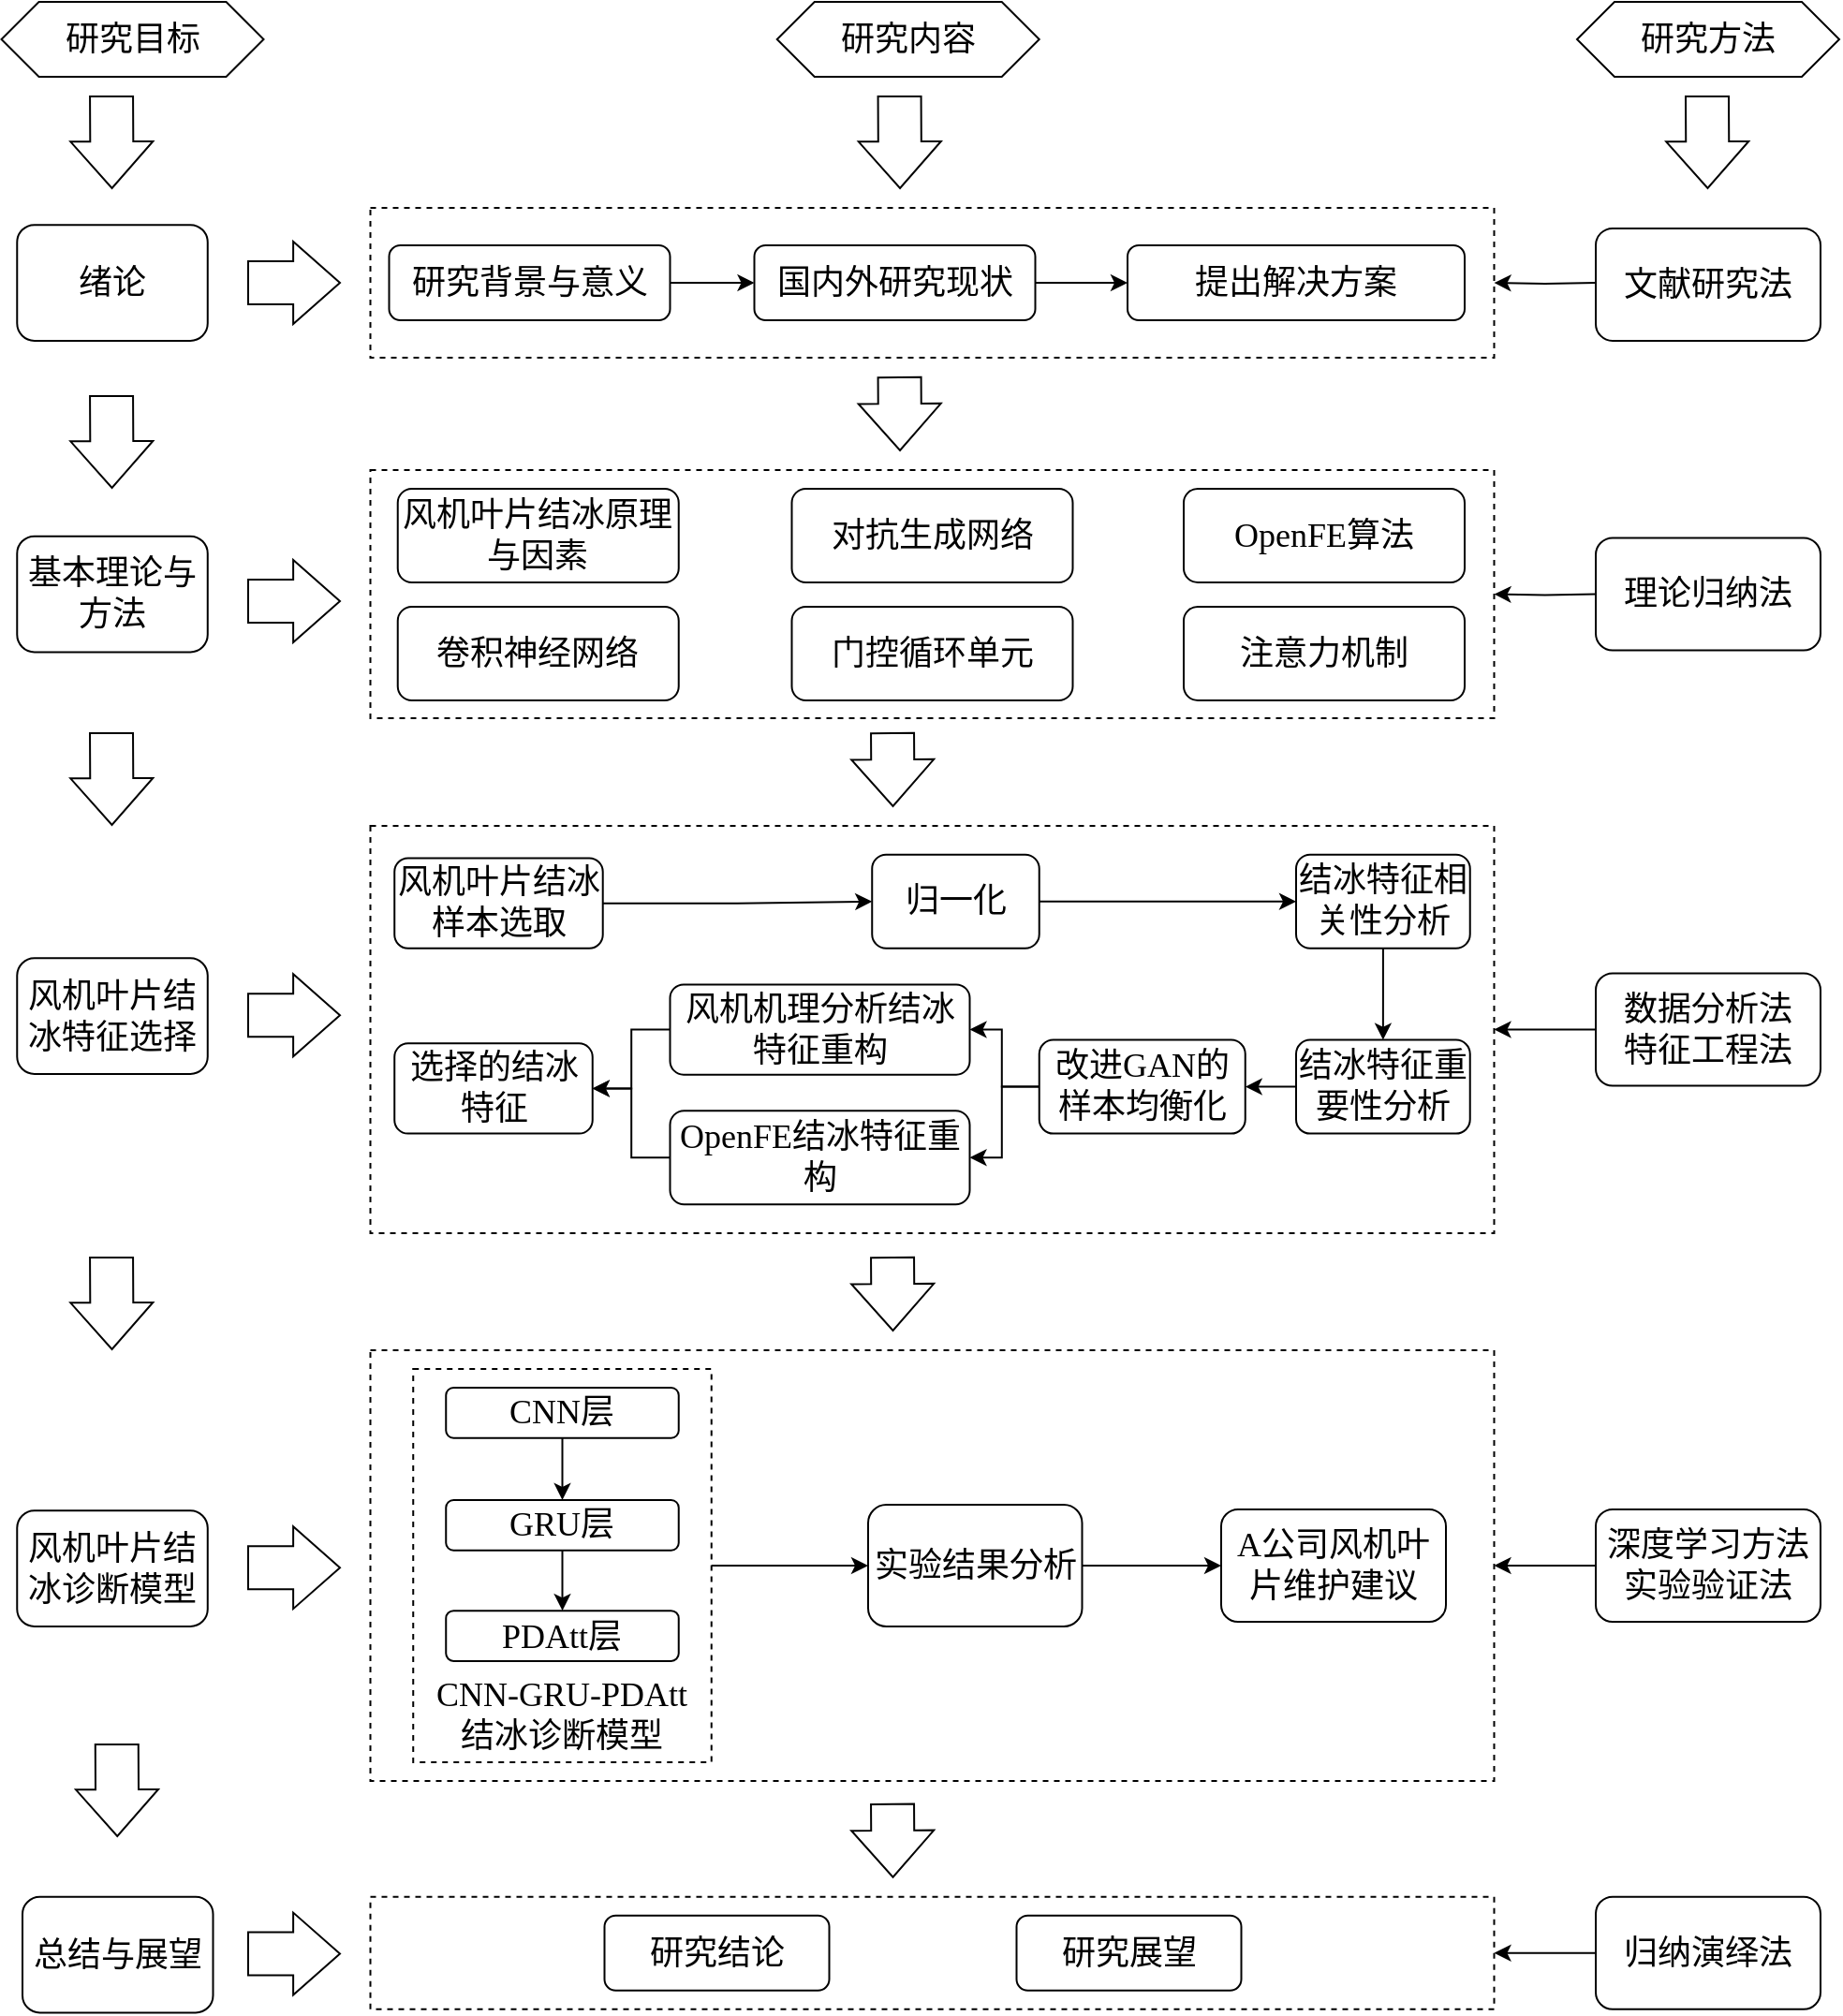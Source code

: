 <mxfile version="27.1.4">
  <diagram name="第 1 页" id="p5fiXoCb0oHlGnUIcILo">
    <mxGraphModel dx="1348" dy="748" grid="1" gridSize="10" guides="1" tooltips="1" connect="1" arrows="1" fold="1" page="1" pageScale="1" pageWidth="827" pageHeight="1169" math="0" shadow="0">
      <root>
        <mxCell id="0" />
        <mxCell id="1" parent="0" />
        <mxCell id="f8FCbJ_lQctMmRmD2ybC-2" value="" style="rounded=0;whiteSpace=wrap;html=1;dashed=1;" parent="1" vertex="1">
          <mxGeometry x="215.75" y="460" width="600" height="217.5" as="geometry" />
        </mxCell>
        <mxCell id="f8FCbJ_lQctMmRmD2ybC-5" value="" style="rounded=0;whiteSpace=wrap;html=1;dashed=1;" parent="1" vertex="1">
          <mxGeometry x="215.75" y="740" width="600" height="230" as="geometry" />
        </mxCell>
        <mxCell id="NmaUn0dJjPpodGhn62Yx-41" style="edgeStyle=orthogonalEdgeStyle;rounded=0;orthogonalLoop=1;jettySize=auto;html=1;exitX=1;exitY=0.5;exitDx=0;exitDy=0;entryX=0;entryY=0.5;entryDx=0;entryDy=0;" parent="1" source="f8FCbJ_lQctMmRmD2ybC-7" target="f8FCbJ_lQctMmRmD2ybC-48" edge="1">
          <mxGeometry relative="1" as="geometry" />
        </mxCell>
        <mxCell id="f8FCbJ_lQctMmRmD2ybC-7" value="" style="rounded=0;whiteSpace=wrap;html=1;dashed=1;" parent="1" vertex="1">
          <mxGeometry x="238.62" y="750" width="159.25" height="210" as="geometry" />
        </mxCell>
        <mxCell id="f8FCbJ_lQctMmRmD2ybC-8" value="" style="rounded=0;whiteSpace=wrap;html=1;dashed=1;" parent="1" vertex="1">
          <mxGeometry x="215.75" y="1031.87" width="600" height="60" as="geometry" />
        </mxCell>
        <mxCell id="f8FCbJ_lQctMmRmD2ybC-10" value="" style="rounded=0;whiteSpace=wrap;html=1;dashed=1;" parent="1" vertex="1">
          <mxGeometry x="215.75" y="270" width="600" height="132.5" as="geometry" />
        </mxCell>
        <mxCell id="f8FCbJ_lQctMmRmD2ybC-12" value="" style="rounded=0;whiteSpace=wrap;html=1;dashed=1;" parent="1" vertex="1">
          <mxGeometry x="215.75" y="130" width="600" height="80" as="geometry" />
        </mxCell>
        <mxCell id="f8FCbJ_lQctMmRmD2ybC-13" value="&lt;font face=&quot;SimSun&quot; style=&quot;font-size: 18px;&quot;&gt;研究目标&lt;/font&gt;" style="shape=hexagon;perimeter=hexagonPerimeter2;whiteSpace=wrap;html=1;fixedSize=1;" parent="1" vertex="1">
          <mxGeometry x="18.76" y="20" width="140" height="40" as="geometry" />
        </mxCell>
        <mxCell id="NmaUn0dJjPpodGhn62Yx-45" style="edgeStyle=orthogonalEdgeStyle;rounded=0;orthogonalLoop=1;jettySize=auto;html=1;entryX=0;entryY=0.5;entryDx=0;entryDy=0;" parent="1" source="f8FCbJ_lQctMmRmD2ybC-18" target="f8FCbJ_lQctMmRmD2ybC-20" edge="1">
          <mxGeometry relative="1" as="geometry" />
        </mxCell>
        <mxCell id="f8FCbJ_lQctMmRmD2ybC-18" value="&lt;font face=&quot;SimSun&quot; style=&quot;font-size: 18px;&quot;&gt;研究背景与意义&lt;/font&gt;" style="rounded=1;whiteSpace=wrap;html=1;" parent="1" vertex="1">
          <mxGeometry x="225.75" y="150" width="150" height="40" as="geometry" />
        </mxCell>
        <mxCell id="f8FCbJ_lQctMmRmD2ybC-19" value="&lt;span style=&quot;font-size: 18px;&quot;&gt;&lt;font face=&quot;SimSun&quot;&gt;提出解决方案&lt;/font&gt;&lt;/span&gt;" style="rounded=1;whiteSpace=wrap;html=1;" parent="1" vertex="1">
          <mxGeometry x="620" y="150" width="180" height="40" as="geometry" />
        </mxCell>
        <mxCell id="NmaUn0dJjPpodGhn62Yx-46" style="edgeStyle=orthogonalEdgeStyle;rounded=0;orthogonalLoop=1;jettySize=auto;html=1;" parent="1" source="f8FCbJ_lQctMmRmD2ybC-20" target="f8FCbJ_lQctMmRmD2ybC-19" edge="1">
          <mxGeometry relative="1" as="geometry" />
        </mxCell>
        <mxCell id="f8FCbJ_lQctMmRmD2ybC-20" value="&lt;font face=&quot;SimSun&quot; style=&quot;font-size: 18px;&quot;&gt;国内外研究现状&lt;/font&gt;" style="rounded=1;whiteSpace=wrap;html=1;" parent="1" vertex="1">
          <mxGeometry x="420.75" y="150" width="150" height="40" as="geometry" />
        </mxCell>
        <mxCell id="f8FCbJ_lQctMmRmD2ybC-26" value="&lt;font face=&quot;Times New Roman&quot; style=&quot;font-size: 18px;&quot;&gt;OpenFE&lt;/font&gt;&lt;font face=&quot;SimSun&quot; style=&quot;font-size: 18px;&quot;&gt;算法&lt;/font&gt;" style="rounded=1;whiteSpace=wrap;html=1;" parent="1" vertex="1">
          <mxGeometry x="650" y="280" width="150" height="50" as="geometry" />
        </mxCell>
        <mxCell id="f8FCbJ_lQctMmRmD2ybC-27" value="&lt;span style=&quot;font-size: 18px;&quot;&gt;&lt;font face=&quot;SimSun&quot;&gt;卷积神经网络&lt;/font&gt;&lt;/span&gt;" style="rounded=1;whiteSpace=wrap;html=1;" parent="1" vertex="1">
          <mxGeometry x="230.37" y="343" width="150" height="50" as="geometry" />
        </mxCell>
        <mxCell id="f8FCbJ_lQctMmRmD2ybC-28" value="&lt;span style=&quot;font-size: 18px;&quot;&gt;&lt;font face=&quot;SimSun&quot;&gt;门控循环单元&lt;/font&gt;&lt;/span&gt;" style="rounded=1;whiteSpace=wrap;html=1;" parent="1" vertex="1">
          <mxGeometry x="440.75" y="343" width="150" height="50" as="geometry" />
        </mxCell>
        <mxCell id="f8FCbJ_lQctMmRmD2ybC-29" value="&lt;span style=&quot;font-size: 18px;&quot;&gt;&lt;font face=&quot;SimSun&quot;&gt;注意力机制&lt;/font&gt;&lt;/span&gt;" style="rounded=1;whiteSpace=wrap;html=1;" parent="1" vertex="1">
          <mxGeometry x="650" y="343" width="150" height="50" as="geometry" />
        </mxCell>
        <mxCell id="NmaUn0dJjPpodGhn62Yx-39" style="edgeStyle=orthogonalEdgeStyle;rounded=0;orthogonalLoop=1;jettySize=auto;html=1;entryX=1;entryY=0.5;entryDx=0;entryDy=0;" parent="1" source="f8FCbJ_lQctMmRmD2ybC-39" target="NmaUn0dJjPpodGhn62Yx-37" edge="1">
          <mxGeometry relative="1" as="geometry" />
        </mxCell>
        <mxCell id="f8FCbJ_lQctMmRmD2ybC-39" value="&lt;span style=&quot;font-size: 18px;&quot;&gt;&lt;font face=&quot;Times New Roman&quot;&gt;OpenFE&lt;/font&gt;&lt;font face=&quot;SimSun&quot;&gt;结冰特征重构&lt;/font&gt;&lt;/span&gt;" style="rounded=1;whiteSpace=wrap;html=1;" parent="1" vertex="1">
          <mxGeometry x="375.75" y="612.12" width="160" height="50" as="geometry" />
        </mxCell>
        <mxCell id="f8FCbJ_lQctMmRmD2ybC-43" value="&lt;font face=&quot;SimSun&quot; style=&quot;font-size: 18px;&quot;&gt;风机叶片结冰诊断模型&lt;/font&gt;" style="rounded=1;whiteSpace=wrap;html=1;" parent="1" vertex="1">
          <mxGeometry x="27.13" y="825.63" width="101.75" height="61.87" as="geometry" />
        </mxCell>
        <mxCell id="NmaUn0dJjPpodGhn62Yx-42" style="edgeStyle=orthogonalEdgeStyle;rounded=0;orthogonalLoop=1;jettySize=auto;html=1;entryX=0;entryY=0.5;entryDx=0;entryDy=0;" parent="1" source="f8FCbJ_lQctMmRmD2ybC-48" target="f8FCbJ_lQctMmRmD2ybC-57" edge="1">
          <mxGeometry relative="1" as="geometry" />
        </mxCell>
        <mxCell id="f8FCbJ_lQctMmRmD2ybC-48" value="&lt;span style=&quot;font-size: 18px;&quot;&gt;&lt;font face=&quot;SimSun&quot;&gt;实验结果分析&lt;/font&gt;&lt;/span&gt;" style="rounded=1;whiteSpace=wrap;html=1;" parent="1" vertex="1">
          <mxGeometry x="481.5" y="822.5" width="114.25" height="65" as="geometry" />
        </mxCell>
        <mxCell id="f8FCbJ_lQctMmRmD2ybC-51" value="&lt;span style=&quot;font-size: 18px;&quot;&gt;&lt;font face=&quot;宋体&quot;&gt;研究结论&lt;/font&gt;&lt;/span&gt;" style="rounded=1;whiteSpace=wrap;html=1;" parent="1" vertex="1">
          <mxGeometry x="340.75" y="1041.87" width="120" height="40" as="geometry" />
        </mxCell>
        <mxCell id="f8FCbJ_lQctMmRmD2ybC-52" value="&lt;span style=&quot;font-size: 18px;&quot;&gt;&lt;font face=&quot;SimSun&quot;&gt;研究展望&lt;/font&gt;&lt;/span&gt;" style="rounded=1;whiteSpace=wrap;html=1;" parent="1" vertex="1">
          <mxGeometry x="560.75" y="1041.87" width="120" height="40" as="geometry" />
        </mxCell>
        <mxCell id="NmaUn0dJjPpodGhn62Yx-38" style="edgeStyle=orthogonalEdgeStyle;rounded=0;orthogonalLoop=1;jettySize=auto;html=1;entryX=1;entryY=0.5;entryDx=0;entryDy=0;" parent="1" source="f8FCbJ_lQctMmRmD2ybC-54" target="NmaUn0dJjPpodGhn62Yx-37" edge="1">
          <mxGeometry relative="1" as="geometry" />
        </mxCell>
        <mxCell id="f8FCbJ_lQctMmRmD2ybC-54" value="&lt;span style=&quot;font-size: 18px;&quot;&gt;&lt;font face=&quot;SimSun&quot;&gt;风机机理分析结冰特征重构&lt;/font&gt;&lt;/span&gt;" style="rounded=1;whiteSpace=wrap;html=1;" parent="1" vertex="1">
          <mxGeometry x="375.75" y="544.69" width="160" height="48.13" as="geometry" />
        </mxCell>
        <mxCell id="f8FCbJ_lQctMmRmD2ybC-56" value="&lt;span style=&quot;font-size: 18px;&quot;&gt;&lt;font face=&quot;Times New Roman&quot;&gt;CNN-GRU-PDAtt&lt;/font&gt;&lt;font face=&quot;SimSun&quot;&gt;结冰诊断模型&lt;/font&gt;&lt;/span&gt;" style="rounded=1;whiteSpace=wrap;html=1;opacity=0;" parent="1" vertex="1">
          <mxGeometry x="244.32" y="915" width="147.85" height="40" as="geometry" />
        </mxCell>
        <mxCell id="f8FCbJ_lQctMmRmD2ybC-57" value="&lt;span style=&quot;font-size: 18px;&quot;&gt;&lt;font face=&quot;SimSun&quot;&gt;A公司风机叶片维护建议&lt;/font&gt;&lt;/span&gt;" style="rounded=1;whiteSpace=wrap;html=1;" parent="1" vertex="1">
          <mxGeometry x="670" y="825" width="120" height="60" as="geometry" />
        </mxCell>
        <mxCell id="NmaUn0dJjPpodGhn62Yx-6" value="&lt;span style=&quot;font-size: 18px;&quot;&gt;&lt;font face=&quot;SimSun&quot;&gt;风机叶片结冰特征选择&lt;/font&gt;&lt;/span&gt;" style="rounded=1;whiteSpace=wrap;html=1;" parent="1" vertex="1">
          <mxGeometry x="27.13" y="530.63" width="101.75" height="61.87" as="geometry" />
        </mxCell>
        <mxCell id="NmaUn0dJjPpodGhn62Yx-7" value="&lt;span style=&quot;font-size: 18px;&quot;&gt;&lt;font face=&quot;SimSun&quot;&gt;基本理论与方法&lt;/font&gt;&lt;/span&gt;" style="rounded=1;whiteSpace=wrap;html=1;" parent="1" vertex="1">
          <mxGeometry x="27.13" y="305.32" width="101.75" height="61.87" as="geometry" />
        </mxCell>
        <mxCell id="NmaUn0dJjPpodGhn62Yx-8" value="&lt;span style=&quot;font-size: 18px;&quot;&gt;&lt;font face=&quot;SimSun&quot;&gt;绪论&lt;/font&gt;&lt;/span&gt;" style="rounded=1;whiteSpace=wrap;html=1;" parent="1" vertex="1">
          <mxGeometry x="27.13" y="139.07" width="101.75" height="61.87" as="geometry" />
        </mxCell>
        <mxCell id="NmaUn0dJjPpodGhn62Yx-9" value="&lt;span style=&quot;font-size: 18px;&quot;&gt;&lt;font face=&quot;SimSun&quot;&gt;总结与展望&lt;/font&gt;&lt;/span&gt;" style="rounded=1;whiteSpace=wrap;html=1;" parent="1" vertex="1">
          <mxGeometry x="30" y="1031.87" width="101.75" height="61.87" as="geometry" />
        </mxCell>
        <mxCell id="NmaUn0dJjPpodGhn62Yx-10" value="" style="shape=flexArrow;endArrow=classic;html=1;rounded=0;width=23;endSize=7.98;" parent="1" edge="1">
          <mxGeometry width="50" height="50" relative="1" as="geometry">
            <mxPoint x="77.53" y="230" as="sourcePoint" />
            <mxPoint x="77.78" y="280" as="targetPoint" />
          </mxGeometry>
        </mxCell>
        <mxCell id="NmaUn0dJjPpodGhn62Yx-12" value="" style="shape=flexArrow;endArrow=classic;html=1;rounded=0;width=23;endSize=7.98;" parent="1" edge="1">
          <mxGeometry width="50" height="50" relative="1" as="geometry">
            <mxPoint x="77.51" y="410" as="sourcePoint" />
            <mxPoint x="77.76" y="460" as="targetPoint" />
          </mxGeometry>
        </mxCell>
        <mxCell id="NmaUn0dJjPpodGhn62Yx-13" value="" style="shape=flexArrow;endArrow=classic;html=1;rounded=0;width=23;endSize=7.98;" parent="1" edge="1">
          <mxGeometry width="50" height="50" relative="1" as="geometry">
            <mxPoint x="77.53" y="690" as="sourcePoint" />
            <mxPoint x="77.78" y="740" as="targetPoint" />
          </mxGeometry>
        </mxCell>
        <mxCell id="NmaUn0dJjPpodGhn62Yx-14" value="" style="shape=flexArrow;endArrow=classic;html=1;rounded=0;width=23;endSize=7.98;" parent="1" edge="1">
          <mxGeometry width="50" height="50" relative="1" as="geometry">
            <mxPoint x="80.38" y="950" as="sourcePoint" />
            <mxPoint x="80.63" y="1000" as="targetPoint" />
          </mxGeometry>
        </mxCell>
        <mxCell id="NmaUn0dJjPpodGhn62Yx-22" value="" style="shape=flexArrow;endArrow=classic;html=1;rounded=0;width=23;endSize=7.98;" parent="1" edge="1">
          <mxGeometry width="50" height="50" relative="1" as="geometry">
            <mxPoint x="150" y="170" as="sourcePoint" />
            <mxPoint x="200" y="170" as="targetPoint" />
          </mxGeometry>
        </mxCell>
        <mxCell id="NmaUn0dJjPpodGhn62Yx-23" value="" style="shape=flexArrow;endArrow=classic;html=1;rounded=0;width=23;endSize=7.98;" parent="1" edge="1">
          <mxGeometry width="50" height="50" relative="1" as="geometry">
            <mxPoint x="150" y="340" as="sourcePoint" />
            <mxPoint x="200" y="340" as="targetPoint" />
          </mxGeometry>
        </mxCell>
        <mxCell id="NmaUn0dJjPpodGhn62Yx-24" value="" style="shape=flexArrow;endArrow=classic;html=1;rounded=0;width=23;endSize=7.98;" parent="1" edge="1">
          <mxGeometry width="50" height="50" relative="1" as="geometry">
            <mxPoint x="150" y="561.09" as="sourcePoint" />
            <mxPoint x="200" y="561.09" as="targetPoint" />
          </mxGeometry>
        </mxCell>
        <mxCell id="NmaUn0dJjPpodGhn62Yx-25" value="" style="shape=flexArrow;endArrow=classic;html=1;rounded=0;width=23;endSize=7.98;" parent="1" edge="1">
          <mxGeometry width="50" height="50" relative="1" as="geometry">
            <mxPoint x="150" y="856.07" as="sourcePoint" />
            <mxPoint x="200" y="856.07" as="targetPoint" />
          </mxGeometry>
        </mxCell>
        <mxCell id="NmaUn0dJjPpodGhn62Yx-26" value="" style="shape=flexArrow;endArrow=classic;html=1;rounded=0;width=23;endSize=7.98;" parent="1" edge="1">
          <mxGeometry width="50" height="50" relative="1" as="geometry">
            <mxPoint x="150" y="1062.31" as="sourcePoint" />
            <mxPoint x="200" y="1062.31" as="targetPoint" />
          </mxGeometry>
        </mxCell>
        <mxCell id="NmaUn0dJjPpodGhn62Yx-27" value="&lt;font face=&quot;SimSun&quot; style=&quot;font-size: 18px;&quot;&gt;风机叶片结冰原理与因素&lt;/font&gt;" style="rounded=1;whiteSpace=wrap;html=1;" parent="1" vertex="1">
          <mxGeometry x="230.37" y="280" width="150" height="50" as="geometry" />
        </mxCell>
        <mxCell id="NmaUn0dJjPpodGhn62Yx-37" value="&lt;span style=&quot;font-size: 18px;&quot;&gt;&lt;font face=&quot;SimSun&quot;&gt;选择的结冰特征&lt;/font&gt;&lt;/span&gt;" style="rounded=1;whiteSpace=wrap;html=1;" parent="1" vertex="1">
          <mxGeometry x="228.62" y="576.18" width="105.75" height="48.13" as="geometry" />
        </mxCell>
        <mxCell id="NmaUn0dJjPpodGhn62Yx-40" value="&lt;span style=&quot;font-size: 18px;&quot;&gt;&lt;font face=&quot;SimSun&quot;&gt;对抗生成网络&lt;/font&gt;&lt;/span&gt;" style="rounded=1;whiteSpace=wrap;html=1;" parent="1" vertex="1">
          <mxGeometry x="440.75" y="280" width="150" height="50" as="geometry" />
        </mxCell>
        <mxCell id="NmaUn0dJjPpodGhn62Yx-49" value="" style="shape=flexArrow;endArrow=classic;html=1;rounded=0;width=23;endSize=7.98;" parent="1" edge="1">
          <mxGeometry width="50" height="50" relative="1" as="geometry">
            <mxPoint x="77.53" y="70" as="sourcePoint" />
            <mxPoint x="77.78" y="120" as="targetPoint" />
          </mxGeometry>
        </mxCell>
        <mxCell id="NmaUn0dJjPpodGhn62Yx-50" value="" style="shape=flexArrow;endArrow=classic;html=1;rounded=0;width=23;endSize=7.98;" parent="1" edge="1">
          <mxGeometry width="50" height="50" relative="1" as="geometry">
            <mxPoint x="498.28" y="70" as="sourcePoint" />
            <mxPoint x="498.53" y="120" as="targetPoint" />
          </mxGeometry>
        </mxCell>
        <mxCell id="NmaUn0dJjPpodGhn62Yx-53" value="" style="shape=flexArrow;endArrow=classic;html=1;rounded=0;width=23;endSize=7.98;" parent="1" edge="1">
          <mxGeometry width="50" height="50" relative="1" as="geometry">
            <mxPoint x="498.28" y="220" as="sourcePoint" />
            <mxPoint x="498.53" y="260" as="targetPoint" />
          </mxGeometry>
        </mxCell>
        <mxCell id="NmaUn0dJjPpodGhn62Yx-54" value="" style="shape=flexArrow;endArrow=classic;html=1;rounded=0;width=23;endSize=7.98;" parent="1" edge="1">
          <mxGeometry width="50" height="50" relative="1" as="geometry">
            <mxPoint x="494.52" y="410" as="sourcePoint" />
            <mxPoint x="494.77" y="450" as="targetPoint" />
          </mxGeometry>
        </mxCell>
        <mxCell id="NmaUn0dJjPpodGhn62Yx-55" value="" style="shape=flexArrow;endArrow=classic;html=1;rounded=0;width=23;endSize=7.98;" parent="1" edge="1">
          <mxGeometry width="50" height="50" relative="1" as="geometry">
            <mxPoint x="494.52" y="690" as="sourcePoint" />
            <mxPoint x="494.77" y="730" as="targetPoint" />
          </mxGeometry>
        </mxCell>
        <mxCell id="NmaUn0dJjPpodGhn62Yx-56" value="" style="shape=flexArrow;endArrow=classic;html=1;rounded=0;width=23;endSize=7.98;" parent="1" edge="1">
          <mxGeometry width="50" height="50" relative="1" as="geometry">
            <mxPoint x="494.52" y="981.87" as="sourcePoint" />
            <mxPoint x="494.77" y="1021.87" as="targetPoint" />
          </mxGeometry>
        </mxCell>
        <mxCell id="RA1ugfaNBRuaJpOUIRTp-4" value="&lt;span style=&quot;font-size: 18px;&quot;&gt;&lt;font face=&quot;Times New Roman&quot;&gt;PDAtt&lt;/font&gt;&lt;font face=&quot;SimSun&quot;&gt;层&lt;/font&gt;&lt;/span&gt;" style="rounded=1;whiteSpace=wrap;html=1;" parent="1" vertex="1">
          <mxGeometry x="256.12" y="879.07" width="124.25" height="26.87" as="geometry" />
        </mxCell>
        <mxCell id="RA1ugfaNBRuaJpOUIRTp-16" style="edgeStyle=orthogonalEdgeStyle;rounded=0;orthogonalLoop=1;jettySize=auto;html=1;" parent="1" source="RA1ugfaNBRuaJpOUIRTp-5" target="RA1ugfaNBRuaJpOUIRTp-4" edge="1">
          <mxGeometry relative="1" as="geometry" />
        </mxCell>
        <mxCell id="RA1ugfaNBRuaJpOUIRTp-5" value="&lt;span style=&quot;font-size: 18px;&quot;&gt;&lt;font face=&quot;Times New Roman&quot;&gt;GRU&lt;/font&gt;&lt;font face=&quot;SimSun&quot;&gt;层&lt;/font&gt;&lt;/span&gt;" style="rounded=1;whiteSpace=wrap;html=1;" parent="1" vertex="1">
          <mxGeometry x="256.12" y="820" width="124.25" height="26.87" as="geometry" />
        </mxCell>
        <mxCell id="RA1ugfaNBRuaJpOUIRTp-15" style="edgeStyle=orthogonalEdgeStyle;rounded=0;orthogonalLoop=1;jettySize=auto;html=1;" parent="1" source="RA1ugfaNBRuaJpOUIRTp-6" target="RA1ugfaNBRuaJpOUIRTp-5" edge="1">
          <mxGeometry relative="1" as="geometry" />
        </mxCell>
        <mxCell id="RA1ugfaNBRuaJpOUIRTp-6" value="&lt;span style=&quot;font-size: 18px;&quot;&gt;&lt;font face=&quot;Times New Roman&quot;&gt;CNN&lt;/font&gt;&lt;font face=&quot;SimSun&quot;&gt;层&lt;/font&gt;&lt;/span&gt;" style="rounded=1;whiteSpace=wrap;html=1;" parent="1" vertex="1">
          <mxGeometry x="256.12" y="760" width="124.25" height="26.87" as="geometry" />
        </mxCell>
        <mxCell id="hN8byrwHlzEUZWupwwMK-6" style="edgeStyle=orthogonalEdgeStyle;rounded=0;orthogonalLoop=1;jettySize=auto;html=1;entryX=1;entryY=0.5;entryDx=0;entryDy=0;" parent="1" source="eUhcIL0R_RjAg3wBFGVh-2" target="f8FCbJ_lQctMmRmD2ybC-54" edge="1">
          <mxGeometry relative="1" as="geometry" />
        </mxCell>
        <mxCell id="hN8byrwHlzEUZWupwwMK-7" style="edgeStyle=orthogonalEdgeStyle;rounded=0;orthogonalLoop=1;jettySize=auto;html=1;entryX=1;entryY=0.5;entryDx=0;entryDy=0;" parent="1" source="eUhcIL0R_RjAg3wBFGVh-2" target="f8FCbJ_lQctMmRmD2ybC-39" edge="1">
          <mxGeometry relative="1" as="geometry" />
        </mxCell>
        <mxCell id="eUhcIL0R_RjAg3wBFGVh-2" value="&lt;span style=&quot;font-size: 18px;&quot;&gt;&lt;font face=&quot;SimSun&quot;&gt;改进&lt;/font&gt;&lt;font face=&quot;Times New Roman&quot;&gt;GAN&lt;/font&gt;&lt;font face=&quot;SimSun&quot;&gt;的样本均衡化&lt;/font&gt;&lt;/span&gt;" style="rounded=1;whiteSpace=wrap;html=1;" parent="1" vertex="1">
          <mxGeometry x="572.87" y="574.31" width="110" height="50" as="geometry" />
        </mxCell>
        <mxCell id="eUhcIL0R_RjAg3wBFGVh-10" style="edgeStyle=orthogonalEdgeStyle;rounded=0;orthogonalLoop=1;jettySize=auto;html=1;entryX=0.5;entryY=0;entryDx=0;entryDy=0;" parent="1" source="eUhcIL0R_RjAg3wBFGVh-3" target="eUhcIL0R_RjAg3wBFGVh-9" edge="1">
          <mxGeometry relative="1" as="geometry" />
        </mxCell>
        <mxCell id="eUhcIL0R_RjAg3wBFGVh-3" value="&lt;span style=&quot;font-size: 18px;&quot;&gt;&lt;font face=&quot;SimSun&quot;&gt;结冰特征相关性分析&lt;/font&gt;&lt;/span&gt;" style="rounded=1;whiteSpace=wrap;html=1;" parent="1" vertex="1">
          <mxGeometry x="710" y="475.38" width="92.87" height="50" as="geometry" />
        </mxCell>
        <mxCell id="yD-4OHERhprkhWVb8V8c-1" style="edgeStyle=orthogonalEdgeStyle;rounded=0;orthogonalLoop=1;jettySize=auto;html=1;entryX=0;entryY=0.5;entryDx=0;entryDy=0;" edge="1" parent="1" source="eUhcIL0R_RjAg3wBFGVh-5" target="eUhcIL0R_RjAg3wBFGVh-6">
          <mxGeometry relative="1" as="geometry" />
        </mxCell>
        <mxCell id="eUhcIL0R_RjAg3wBFGVh-5" value="&lt;span style=&quot;font-size: 18px;&quot;&gt;&lt;font face=&quot;SimSun&quot;&gt;风机叶片结冰样本选取&lt;/font&gt;&lt;/span&gt;" style="rounded=1;whiteSpace=wrap;html=1;" parent="1" vertex="1">
          <mxGeometry x="228.62" y="477.25" width="111.24" height="48.13" as="geometry" />
        </mxCell>
        <mxCell id="eUhcIL0R_RjAg3wBFGVh-14" style="edgeStyle=orthogonalEdgeStyle;rounded=0;orthogonalLoop=1;jettySize=auto;html=1;entryX=0;entryY=0.5;entryDx=0;entryDy=0;" parent="1" source="eUhcIL0R_RjAg3wBFGVh-6" target="eUhcIL0R_RjAg3wBFGVh-3" edge="1">
          <mxGeometry relative="1" as="geometry" />
        </mxCell>
        <mxCell id="eUhcIL0R_RjAg3wBFGVh-6" value="&lt;span style=&quot;font-size: 18px;&quot;&gt;&lt;font face=&quot;SimSun&quot;&gt;归一化&lt;/font&gt;&lt;/span&gt;" style="rounded=1;whiteSpace=wrap;html=1;" parent="1" vertex="1">
          <mxGeometry x="483.62" y="475.38" width="89.25" height="50" as="geometry" />
        </mxCell>
        <mxCell id="hN8byrwHlzEUZWupwwMK-5" style="edgeStyle=orthogonalEdgeStyle;rounded=0;orthogonalLoop=1;jettySize=auto;html=1;entryX=1;entryY=0.5;entryDx=0;entryDy=0;" parent="1" source="eUhcIL0R_RjAg3wBFGVh-9" target="eUhcIL0R_RjAg3wBFGVh-2" edge="1">
          <mxGeometry relative="1" as="geometry" />
        </mxCell>
        <mxCell id="eUhcIL0R_RjAg3wBFGVh-9" value="&lt;span style=&quot;font-size: 18px;&quot;&gt;&lt;font face=&quot;SimSun&quot;&gt;结冰特征重要性分析&lt;/font&gt;&lt;/span&gt;" style="rounded=1;whiteSpace=wrap;html=1;" parent="1" vertex="1">
          <mxGeometry x="710" y="574.31" width="92.87" height="50" as="geometry" />
        </mxCell>
        <mxCell id="yD-4OHERhprkhWVb8V8c-3" value="&lt;font face=&quot;SimSun&quot; style=&quot;font-size: 18px;&quot;&gt;研究内容&lt;/font&gt;" style="shape=hexagon;perimeter=hexagonPerimeter2;whiteSpace=wrap;html=1;fixedSize=1;" vertex="1" parent="1">
          <mxGeometry x="432.87" y="20" width="140" height="40" as="geometry" />
        </mxCell>
        <mxCell id="yD-4OHERhprkhWVb8V8c-4" value="&lt;font face=&quot;SimSun&quot; style=&quot;font-size: 18px;&quot;&gt;研究方法&lt;/font&gt;" style="shape=hexagon;perimeter=hexagonPerimeter2;whiteSpace=wrap;html=1;fixedSize=1;" vertex="1" parent="1">
          <mxGeometry x="860" y="20" width="140" height="40" as="geometry" />
        </mxCell>
        <mxCell id="yD-4OHERhprkhWVb8V8c-10" style="edgeStyle=orthogonalEdgeStyle;rounded=0;orthogonalLoop=1;jettySize=auto;html=1;entryX=1;entryY=0.5;entryDx=0;entryDy=0;" edge="1" parent="1" target="f8FCbJ_lQctMmRmD2ybC-12">
          <mxGeometry relative="1" as="geometry">
            <mxPoint x="870" y="170" as="sourcePoint" />
          </mxGeometry>
        </mxCell>
        <mxCell id="yD-4OHERhprkhWVb8V8c-11" style="edgeStyle=orthogonalEdgeStyle;rounded=0;orthogonalLoop=1;jettySize=auto;html=1;" edge="1" parent="1" target="f8FCbJ_lQctMmRmD2ybC-10">
          <mxGeometry relative="1" as="geometry">
            <mxPoint x="870" y="336.25" as="sourcePoint" />
          </mxGeometry>
        </mxCell>
        <mxCell id="yD-4OHERhprkhWVb8V8c-14" style="edgeStyle=orthogonalEdgeStyle;rounded=0;orthogonalLoop=1;jettySize=auto;html=1;entryX=1;entryY=0.5;entryDx=0;entryDy=0;" edge="1" parent="1" source="yD-4OHERhprkhWVb8V8c-7" target="f8FCbJ_lQctMmRmD2ybC-5">
          <mxGeometry relative="1" as="geometry" />
        </mxCell>
        <mxCell id="yD-4OHERhprkhWVb8V8c-7" value="&lt;span style=&quot;font-size: 18px;&quot;&gt;&lt;font face=&quot;SimSun&quot;&gt;深度学习方法&lt;/font&gt;&lt;/span&gt;&lt;div&gt;&lt;span style=&quot;font-size: 18px;&quot;&gt;&lt;font face=&quot;SimSun&quot;&gt;实验验证法&lt;/font&gt;&lt;/span&gt;&lt;/div&gt;" style="rounded=1;whiteSpace=wrap;html=1;" vertex="1" parent="1">
          <mxGeometry x="870" y="825" width="120" height="60" as="geometry" />
        </mxCell>
        <mxCell id="yD-4OHERhprkhWVb8V8c-16" style="edgeStyle=orthogonalEdgeStyle;rounded=0;orthogonalLoop=1;jettySize=auto;html=1;entryX=1;entryY=0.5;entryDx=0;entryDy=0;" edge="1" parent="1" source="yD-4OHERhprkhWVb8V8c-8" target="f8FCbJ_lQctMmRmD2ybC-8">
          <mxGeometry relative="1" as="geometry" />
        </mxCell>
        <mxCell id="yD-4OHERhprkhWVb8V8c-8" value="&lt;span style=&quot;font-size: 18px;&quot;&gt;&lt;font face=&quot;SimSun&quot;&gt;归纳演绎法&lt;/font&gt;&lt;/span&gt;" style="rounded=1;whiteSpace=wrap;html=1;" vertex="1" parent="1">
          <mxGeometry x="870" y="1031.87" width="120" height="60" as="geometry" />
        </mxCell>
        <mxCell id="yD-4OHERhprkhWVb8V8c-9" value="&lt;span style=&quot;font-size: 18px;&quot;&gt;&lt;font face=&quot;SimSun&quot;&gt;数据分析法&lt;/font&gt;&lt;/span&gt;&lt;div&gt;&lt;span style=&quot;font-size: 18px;&quot;&gt;&lt;font face=&quot;SimSun&quot;&gt;特征工程法&lt;/font&gt;&lt;/span&gt;&lt;/div&gt;" style="rounded=1;whiteSpace=wrap;html=1;" vertex="1" parent="1">
          <mxGeometry x="870" y="538.75" width="120" height="60" as="geometry" />
        </mxCell>
        <mxCell id="yD-4OHERhprkhWVb8V8c-12" style="edgeStyle=orthogonalEdgeStyle;rounded=0;orthogonalLoop=1;jettySize=auto;html=1;entryX=1;entryY=0.5;entryDx=0;entryDy=0;" edge="1" parent="1" source="yD-4OHERhprkhWVb8V8c-9" target="f8FCbJ_lQctMmRmD2ybC-2">
          <mxGeometry relative="1" as="geometry" />
        </mxCell>
        <mxCell id="yD-4OHERhprkhWVb8V8c-17" value="" style="shape=flexArrow;endArrow=classic;html=1;rounded=0;width=23;endSize=7.98;" edge="1" parent="1">
          <mxGeometry width="50" height="50" relative="1" as="geometry">
            <mxPoint x="929.5" y="70" as="sourcePoint" />
            <mxPoint x="929.75" y="120" as="targetPoint" />
          </mxGeometry>
        </mxCell>
        <mxCell id="yD-4OHERhprkhWVb8V8c-18" value="&lt;span style=&quot;font-size: 18px;&quot;&gt;&lt;font face=&quot;SimSun&quot;&gt;文献研究法&lt;/font&gt;&lt;/span&gt;" style="rounded=1;whiteSpace=wrap;html=1;" vertex="1" parent="1">
          <mxGeometry x="870" y="140.94" width="120" height="60" as="geometry" />
        </mxCell>
        <mxCell id="yD-4OHERhprkhWVb8V8c-19" value="&lt;span style=&quot;font-size: 18px;&quot;&gt;&lt;font face=&quot;SimSun&quot;&gt;理论归纳法&lt;/font&gt;&lt;/span&gt;" style="rounded=1;whiteSpace=wrap;html=1;" vertex="1" parent="1">
          <mxGeometry x="870" y="306.25" width="120" height="60" as="geometry" />
        </mxCell>
      </root>
    </mxGraphModel>
  </diagram>
</mxfile>
